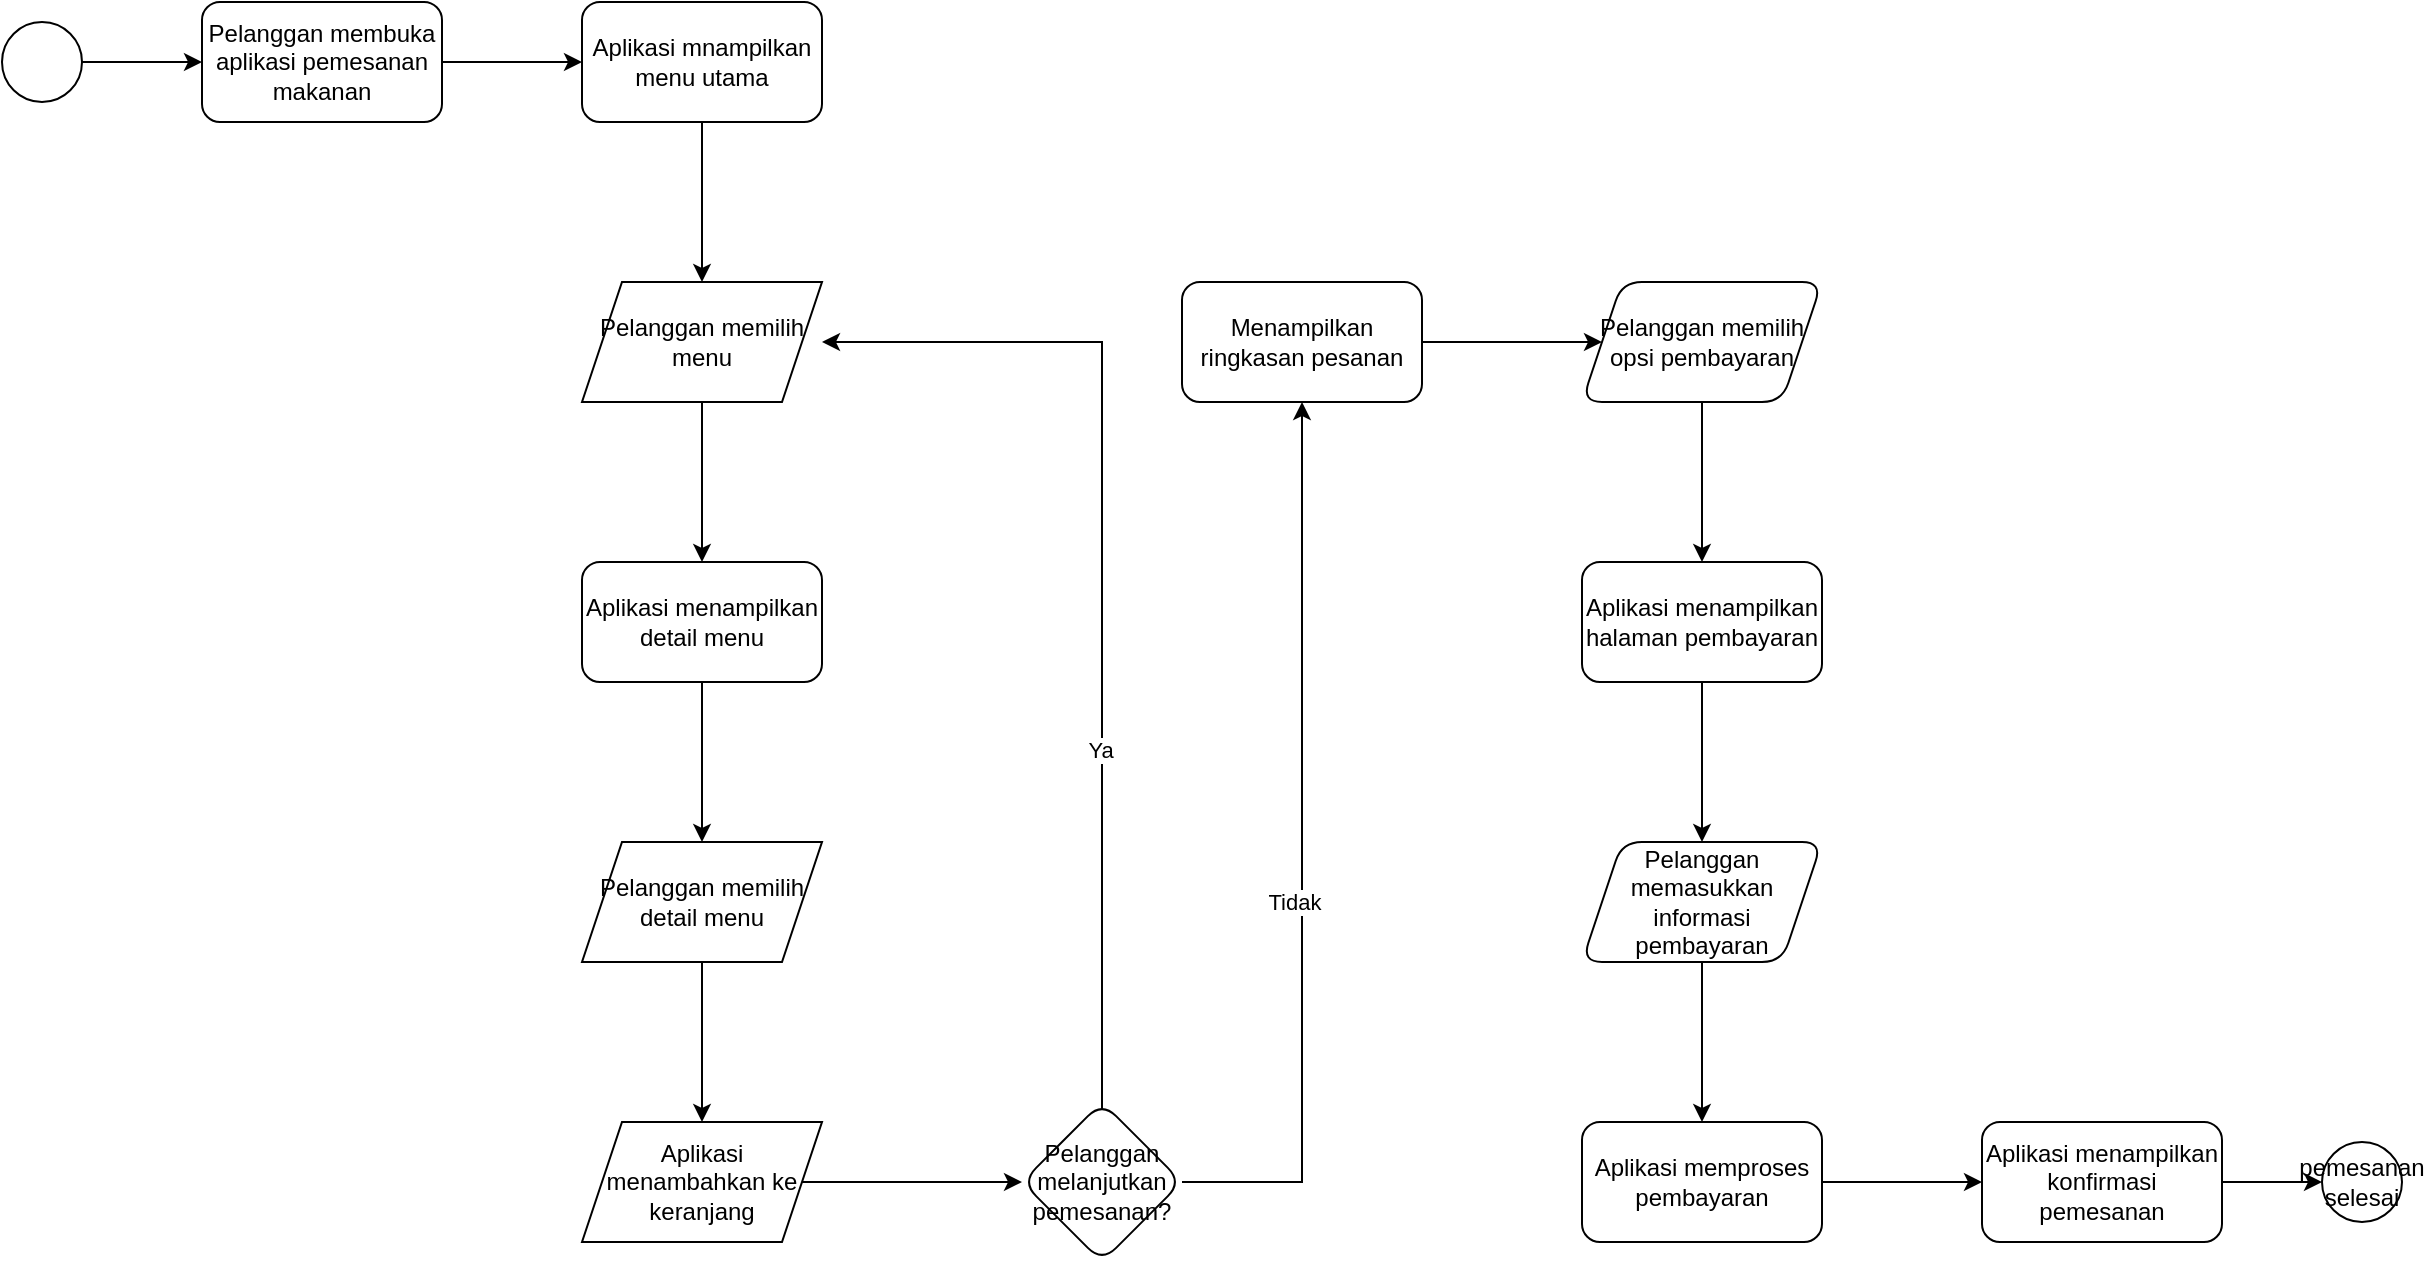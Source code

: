 <mxfile version="23.0.2" type="device">
  <diagram name="Page-1" id="MfRfAwm-zhBqo_cvpy_6">
    <mxGraphModel dx="1588" dy="824" grid="1" gridSize="10" guides="1" tooltips="1" connect="1" arrows="1" fold="1" page="1" pageScale="1" pageWidth="850" pageHeight="1100" math="0" shadow="0">
      <root>
        <mxCell id="0" />
        <mxCell id="1" parent="0" />
        <mxCell id="He6XbFRBQyUAqjB222Ae-5" value="" style="edgeStyle=orthogonalEdgeStyle;rounded=0;orthogonalLoop=1;jettySize=auto;html=1;" edge="1" parent="1" source="He6XbFRBQyUAqjB222Ae-1" target="He6XbFRBQyUAqjB222Ae-4">
          <mxGeometry relative="1" as="geometry" />
        </mxCell>
        <mxCell id="He6XbFRBQyUAqjB222Ae-1" value="Pelanggan membuka aplikasi pemesanan makanan" style="rounded=1;whiteSpace=wrap;html=1;" vertex="1" parent="1">
          <mxGeometry x="160" y="360" width="120" height="60" as="geometry" />
        </mxCell>
        <mxCell id="He6XbFRBQyUAqjB222Ae-9" value="" style="edgeStyle=orthogonalEdgeStyle;rounded=0;orthogonalLoop=1;jettySize=auto;html=1;" edge="1" parent="1" source="He6XbFRBQyUAqjB222Ae-4">
          <mxGeometry relative="1" as="geometry">
            <mxPoint x="410.0" y="500" as="targetPoint" />
          </mxGeometry>
        </mxCell>
        <mxCell id="He6XbFRBQyUAqjB222Ae-4" value="Aplikasi mnampilkan menu utama" style="rounded=1;whiteSpace=wrap;html=1;" vertex="1" parent="1">
          <mxGeometry x="350" y="360" width="120" height="60" as="geometry" />
        </mxCell>
        <mxCell id="He6XbFRBQyUAqjB222Ae-11" value="" style="edgeStyle=orthogonalEdgeStyle;rounded=0;orthogonalLoop=1;jettySize=auto;html=1;" edge="1" parent="1">
          <mxGeometry relative="1" as="geometry">
            <mxPoint x="410.0" y="560" as="sourcePoint" />
            <mxPoint x="410" y="640" as="targetPoint" />
          </mxGeometry>
        </mxCell>
        <mxCell id="He6XbFRBQyUAqjB222Ae-13" value="" style="edgeStyle=orthogonalEdgeStyle;rounded=0;orthogonalLoop=1;jettySize=auto;html=1;" edge="1" parent="1">
          <mxGeometry relative="1" as="geometry">
            <mxPoint x="410.0" y="700" as="sourcePoint" />
            <mxPoint x="410" y="780" as="targetPoint" />
          </mxGeometry>
        </mxCell>
        <mxCell id="He6XbFRBQyUAqjB222Ae-15" value="" style="edgeStyle=orthogonalEdgeStyle;rounded=0;orthogonalLoop=1;jettySize=auto;html=1;" edge="1" parent="1">
          <mxGeometry relative="1" as="geometry">
            <mxPoint x="410.0" y="840" as="sourcePoint" />
            <mxPoint x="410" y="920" as="targetPoint" />
          </mxGeometry>
        </mxCell>
        <mxCell id="He6XbFRBQyUAqjB222Ae-17" value="" style="edgeStyle=orthogonalEdgeStyle;rounded=0;orthogonalLoop=1;jettySize=auto;html=1;exitX=1;exitY=0.5;exitDx=0;exitDy=0;" edge="1" parent="1" source="He6XbFRBQyUAqjB222Ae-27" target="He6XbFRBQyUAqjB222Ae-16">
          <mxGeometry relative="1" as="geometry">
            <mxPoint x="470.0" y="950" as="sourcePoint" />
          </mxGeometry>
        </mxCell>
        <mxCell id="He6XbFRBQyUAqjB222Ae-18" style="edgeStyle=orthogonalEdgeStyle;rounded=0;orthogonalLoop=1;jettySize=auto;html=1;entryX=1;entryY=0.5;entryDx=0;entryDy=0;exitX=0.519;exitY=0.064;exitDx=0;exitDy=0;exitPerimeter=0;" edge="1" parent="1" source="He6XbFRBQyUAqjB222Ae-16">
          <mxGeometry relative="1" as="geometry">
            <mxPoint x="470.0" y="530" as="targetPoint" />
            <Array as="points">
              <mxPoint x="610" y="915" />
              <mxPoint x="610" y="530" />
            </Array>
          </mxGeometry>
        </mxCell>
        <mxCell id="He6XbFRBQyUAqjB222Ae-19" value="Ya" style="edgeLabel;html=1;align=center;verticalAlign=middle;resizable=0;points=[];" vertex="1" connectable="0" parent="He6XbFRBQyUAqjB222Ae-18">
          <mxGeometry x="-0.311" y="1" relative="1" as="geometry">
            <mxPoint y="-1" as="offset" />
          </mxGeometry>
        </mxCell>
        <mxCell id="He6XbFRBQyUAqjB222Ae-21" value="" style="edgeStyle=orthogonalEdgeStyle;rounded=0;orthogonalLoop=1;jettySize=auto;html=1;" edge="1" parent="1" source="He6XbFRBQyUAqjB222Ae-16" target="He6XbFRBQyUAqjB222Ae-20">
          <mxGeometry relative="1" as="geometry">
            <Array as="points">
              <mxPoint x="710" y="950" />
            </Array>
          </mxGeometry>
        </mxCell>
        <mxCell id="He6XbFRBQyUAqjB222Ae-22" value="Tidak" style="edgeLabel;html=1;align=center;verticalAlign=middle;resizable=0;points=[];" vertex="1" connectable="0" parent="He6XbFRBQyUAqjB222Ae-21">
          <mxGeometry x="-0.109" y="5" relative="1" as="geometry">
            <mxPoint x="1" as="offset" />
          </mxGeometry>
        </mxCell>
        <mxCell id="He6XbFRBQyUAqjB222Ae-16" value="Pelanggan melanjutkan pemesanan?" style="rhombus;whiteSpace=wrap;html=1;rounded=1;" vertex="1" parent="1">
          <mxGeometry x="570" y="910" width="80" height="80" as="geometry" />
        </mxCell>
        <mxCell id="He6XbFRBQyUAqjB222Ae-29" value="" style="edgeStyle=orthogonalEdgeStyle;rounded=0;orthogonalLoop=1;jettySize=auto;html=1;" edge="1" parent="1" source="He6XbFRBQyUAqjB222Ae-20" target="He6XbFRBQyUAqjB222Ae-28">
          <mxGeometry relative="1" as="geometry" />
        </mxCell>
        <mxCell id="He6XbFRBQyUAqjB222Ae-20" value="Menampilkan ringkasan pesanan" style="whiteSpace=wrap;html=1;rounded=1;" vertex="1" parent="1">
          <mxGeometry x="650" y="500" width="120" height="60" as="geometry" />
        </mxCell>
        <mxCell id="He6XbFRBQyUAqjB222Ae-23" value="Pelanggan memilih menu" style="shape=parallelogram;perimeter=parallelogramPerimeter;whiteSpace=wrap;html=1;fixedSize=1;" vertex="1" parent="1">
          <mxGeometry x="350" y="500" width="120" height="60" as="geometry" />
        </mxCell>
        <mxCell id="He6XbFRBQyUAqjB222Ae-25" value="Pelanggan memilih detail menu" style="shape=parallelogram;perimeter=parallelogramPerimeter;whiteSpace=wrap;html=1;fixedSize=1;" vertex="1" parent="1">
          <mxGeometry x="350" y="780" width="120" height="60" as="geometry" />
        </mxCell>
        <mxCell id="He6XbFRBQyUAqjB222Ae-26" value="Aplikasi menampilkan detail menu" style="rounded=1;whiteSpace=wrap;html=1;" vertex="1" parent="1">
          <mxGeometry x="350" y="640" width="120" height="60" as="geometry" />
        </mxCell>
        <mxCell id="He6XbFRBQyUAqjB222Ae-27" value="Aplikasi menambahkan ke keranjang" style="shape=parallelogram;perimeter=parallelogramPerimeter;whiteSpace=wrap;html=1;fixedSize=1;" vertex="1" parent="1">
          <mxGeometry x="350" y="920" width="120" height="60" as="geometry" />
        </mxCell>
        <mxCell id="He6XbFRBQyUAqjB222Ae-31" value="" style="edgeStyle=orthogonalEdgeStyle;rounded=0;orthogonalLoop=1;jettySize=auto;html=1;" edge="1" parent="1" source="He6XbFRBQyUAqjB222Ae-28" target="He6XbFRBQyUAqjB222Ae-30">
          <mxGeometry relative="1" as="geometry" />
        </mxCell>
        <mxCell id="He6XbFRBQyUAqjB222Ae-28" value="Pelanggan memilih opsi pembayaran" style="shape=parallelogram;perimeter=parallelogramPerimeter;whiteSpace=wrap;html=1;fixedSize=1;rounded=1;" vertex="1" parent="1">
          <mxGeometry x="850" y="500" width="120" height="60" as="geometry" />
        </mxCell>
        <mxCell id="He6XbFRBQyUAqjB222Ae-33" value="" style="edgeStyle=orthogonalEdgeStyle;rounded=0;orthogonalLoop=1;jettySize=auto;html=1;" edge="1" parent="1" source="He6XbFRBQyUAqjB222Ae-30" target="He6XbFRBQyUAqjB222Ae-32">
          <mxGeometry relative="1" as="geometry" />
        </mxCell>
        <mxCell id="He6XbFRBQyUAqjB222Ae-30" value="Aplikasi menampilkan halaman pembayaran" style="whiteSpace=wrap;html=1;rounded=1;" vertex="1" parent="1">
          <mxGeometry x="850" y="640" width="120" height="60" as="geometry" />
        </mxCell>
        <mxCell id="He6XbFRBQyUAqjB222Ae-35" value="" style="edgeStyle=orthogonalEdgeStyle;rounded=0;orthogonalLoop=1;jettySize=auto;html=1;" edge="1" parent="1" source="He6XbFRBQyUAqjB222Ae-32" target="He6XbFRBQyUAqjB222Ae-34">
          <mxGeometry relative="1" as="geometry" />
        </mxCell>
        <mxCell id="He6XbFRBQyUAqjB222Ae-32" value="Pelanggan memasukkan informasi pembayaran" style="shape=parallelogram;perimeter=parallelogramPerimeter;whiteSpace=wrap;html=1;fixedSize=1;rounded=1;" vertex="1" parent="1">
          <mxGeometry x="850" y="780" width="120" height="60" as="geometry" />
        </mxCell>
        <mxCell id="He6XbFRBQyUAqjB222Ae-37" value="" style="edgeStyle=orthogonalEdgeStyle;rounded=0;orthogonalLoop=1;jettySize=auto;html=1;" edge="1" parent="1" source="He6XbFRBQyUAqjB222Ae-34" target="He6XbFRBQyUAqjB222Ae-36">
          <mxGeometry relative="1" as="geometry" />
        </mxCell>
        <mxCell id="He6XbFRBQyUAqjB222Ae-34" value="Aplikasi memproses pembayaran" style="whiteSpace=wrap;html=1;rounded=1;" vertex="1" parent="1">
          <mxGeometry x="850" y="920" width="120" height="60" as="geometry" />
        </mxCell>
        <mxCell id="He6XbFRBQyUAqjB222Ae-39" value="" style="edgeStyle=orthogonalEdgeStyle;rounded=0;orthogonalLoop=1;jettySize=auto;html=1;" edge="1" parent="1" source="He6XbFRBQyUAqjB222Ae-36" target="He6XbFRBQyUAqjB222Ae-38">
          <mxGeometry relative="1" as="geometry" />
        </mxCell>
        <mxCell id="He6XbFRBQyUAqjB222Ae-36" value="Aplikasi menampilkan konfirmasi pemesanan" style="whiteSpace=wrap;html=1;rounded=1;" vertex="1" parent="1">
          <mxGeometry x="1050" y="920" width="120" height="60" as="geometry" />
        </mxCell>
        <mxCell id="He6XbFRBQyUAqjB222Ae-38" value="pemesanan selesai" style="ellipse;whiteSpace=wrap;html=1;rounded=1;" vertex="1" parent="1">
          <mxGeometry x="1220" y="930" width="40" height="40" as="geometry" />
        </mxCell>
        <mxCell id="He6XbFRBQyUAqjB222Ae-41" value="" style="edgeStyle=orthogonalEdgeStyle;rounded=0;orthogonalLoop=1;jettySize=auto;html=1;" edge="1" parent="1" source="He6XbFRBQyUAqjB222Ae-40" target="He6XbFRBQyUAqjB222Ae-1">
          <mxGeometry relative="1" as="geometry" />
        </mxCell>
        <mxCell id="He6XbFRBQyUAqjB222Ae-40" value="" style="ellipse;whiteSpace=wrap;html=1;aspect=fixed;" vertex="1" parent="1">
          <mxGeometry x="60" y="370" width="40" height="40" as="geometry" />
        </mxCell>
      </root>
    </mxGraphModel>
  </diagram>
</mxfile>
